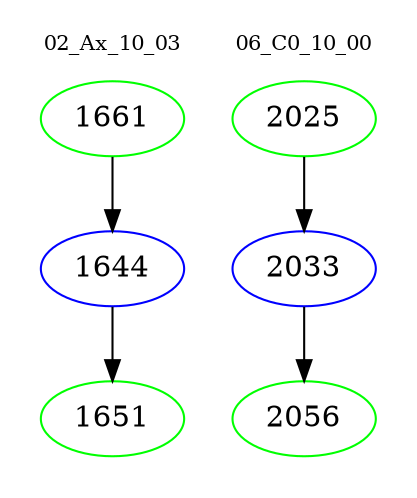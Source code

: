digraph{
subgraph cluster_0 {
color = white
label = "02_Ax_10_03";
fontsize=10;
T0_1661 [label="1661", color="green"]
T0_1661 -> T0_1644 [color="black"]
T0_1644 [label="1644", color="blue"]
T0_1644 -> T0_1651 [color="black"]
T0_1651 [label="1651", color="green"]
}
subgraph cluster_1 {
color = white
label = "06_C0_10_00";
fontsize=10;
T1_2025 [label="2025", color="green"]
T1_2025 -> T1_2033 [color="black"]
T1_2033 [label="2033", color="blue"]
T1_2033 -> T1_2056 [color="black"]
T1_2056 [label="2056", color="green"]
}
}
